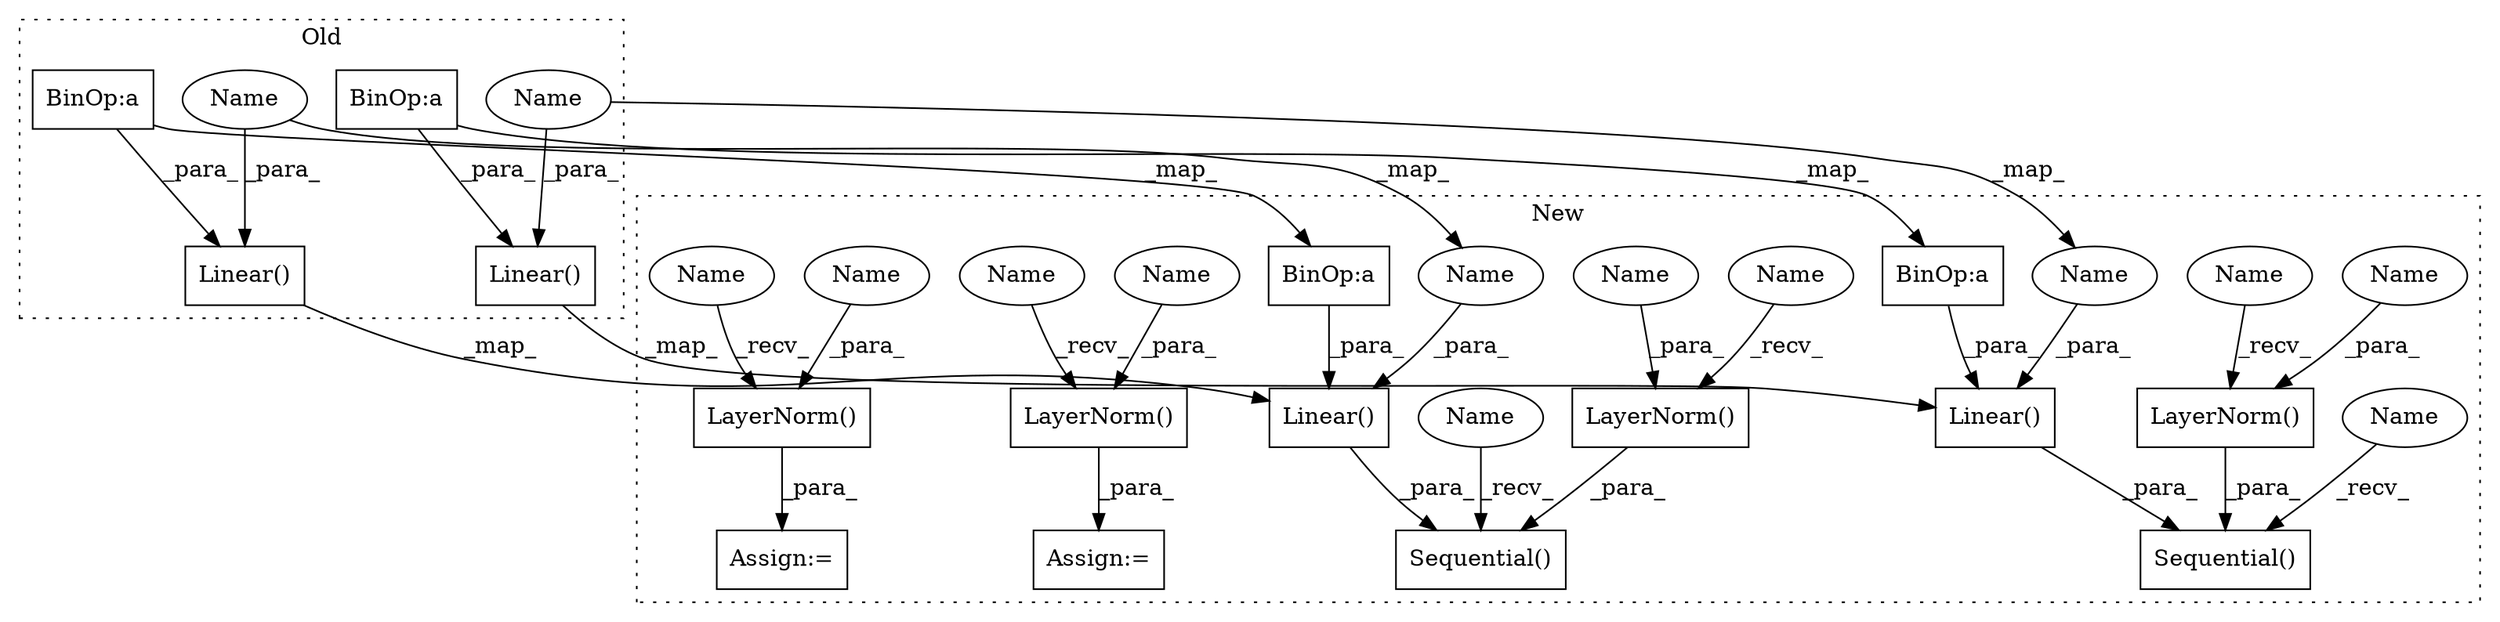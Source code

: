 digraph G {
subgraph cluster0 {
1 [label="Linear()" a="75" s="1573,1668" l="23,34" shape="box"];
4 [label="BinOp:a" a="82" s="1614" l="3" shape="box"];
6 [label="Linear()" a="75" s="1419,1514" l="23,34" shape="box"];
10 [label="BinOp:a" a="82" s="1460" l="3" shape="box"];
29 [label="Name" a="87" s="1496" l="18" shape="ellipse"];
30 [label="Name" a="87" s="1650" l="18" shape="ellipse"];
label = "Old";
style="dotted";
}
subgraph cluster1 {
2 [label="Linear()" a="75" s="1809,1912" l="27,29" shape="box"];
3 [label="Sequential()" a="75" s="1782,1987" l="27,10" shape="box"];
5 [label="BinOp:a" a="82" s="1854" l="3" shape="box"];
7 [label="Linear()" a="75" s="1569,1672" l="27,29" shape="box"];
8 [label="Sequential()" a="75" s="1542,1747" l="27,10" shape="box"];
9 [label="LayerNorm()" a="75" s="1288,1320" l="13,1" shape="box"];
11 [label="BinOp:a" a="82" s="1614" l="3" shape="box"];
12 [label="LayerNorm()" a="75" s="1955,1986" l="13,1" shape="box"];
13 [label="Assign:=" a="68" s="1285" l="3" shape="box"];
14 [label="LayerNorm()" a="75" s="1483,1515" l="13,1" shape="box"];
15 [label="Assign:=" a="68" s="1480" l="3" shape="box"];
16 [label="LayerNorm()" a="75" s="1715,1746" l="13,1" shape="box"];
17 [label="Name" a="87" s="1654" l="18" shape="ellipse"];
18 [label="Name" a="87" s="1968" l="18" shape="ellipse"];
19 [label="Name" a="87" s="1728" l="18" shape="ellipse"];
20 [label="Name" a="87" s="1894" l="18" shape="ellipse"];
21 [label="Name" a="87" s="1715" l="2" shape="ellipse"];
22 [label="Name" a="87" s="1288" l="2" shape="ellipse"];
23 [label="Name" a="87" s="1955" l="2" shape="ellipse"];
24 [label="Name" a="87" s="1782" l="2" shape="ellipse"];
25 [label="Name" a="87" s="1542" l="2" shape="ellipse"];
26 [label="Name" a="87" s="1483" l="2" shape="ellipse"];
27 [label="Name" a="87" s="1301" l="19" shape="ellipse"];
28 [label="Name" a="87" s="1496" l="19" shape="ellipse"];
label = "New";
style="dotted";
}
1 -> 2 [label="_map_"];
2 -> 3 [label="_para_"];
4 -> 5 [label="_map_"];
4 -> 1 [label="_para_"];
5 -> 2 [label="_para_"];
6 -> 7 [label="_map_"];
7 -> 8 [label="_para_"];
9 -> 13 [label="_para_"];
10 -> 11 [label="_map_"];
10 -> 6 [label="_para_"];
11 -> 7 [label="_para_"];
12 -> 3 [label="_para_"];
14 -> 15 [label="_para_"];
16 -> 8 [label="_para_"];
17 -> 7 [label="_para_"];
18 -> 12 [label="_para_"];
19 -> 16 [label="_para_"];
20 -> 2 [label="_para_"];
21 -> 16 [label="_recv_"];
22 -> 9 [label="_recv_"];
23 -> 12 [label="_recv_"];
24 -> 3 [label="_recv_"];
25 -> 8 [label="_recv_"];
26 -> 14 [label="_recv_"];
27 -> 9 [label="_para_"];
28 -> 14 [label="_para_"];
29 -> 17 [label="_map_"];
29 -> 6 [label="_para_"];
30 -> 1 [label="_para_"];
30 -> 20 [label="_map_"];
}